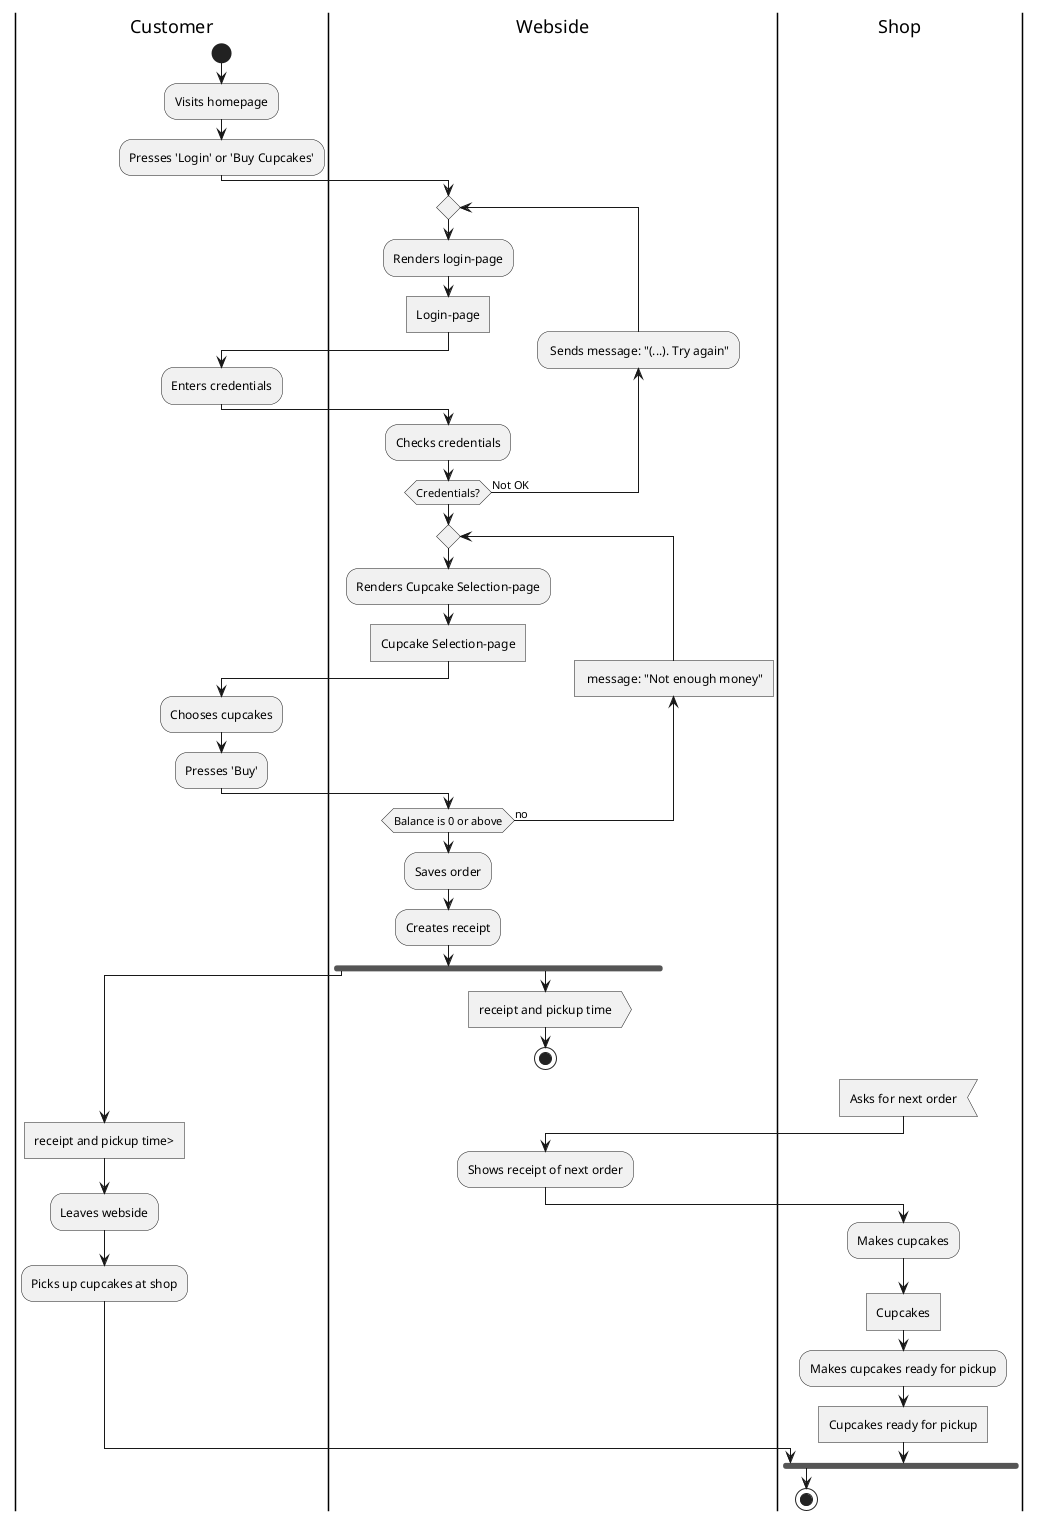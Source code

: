 @startuml
'https://plantuml.com/activity-diagram-beta


|Customer|

start
:Visits homepage;
:Presses 'Login' or 'Buy Cupcakes';
|Webside|
repeat
:Renders login-page;
:Login-page]
|Customer|
:Enters credentials;
|Webside|

backward: Sends message: "(...). Try again";

:Checks credentials;
repeat while (Credentials?) is (Not OK)

|Webside|
repeat
:Renders Cupcake Selection-page;
:Cupcake Selection-page]
|Customer|
:Chooses cupcakes;
:Presses 'Buy';
|Webside|

backward: message: "Not enough money"]

repeat while (Balance is 0 or above) is (no)
:Saves order;
:Creates receipt;
fork
|Customer|
:receipt and pickup time>]
:Leaves webside;
:Picks up cupcakes at shop;
fork again
|Webside|
:receipt and pickup time>
stop
|Shop|
:Asks for next order<
|Webside|
:Shows receipt of next order;

|Shop|
:Makes cupcakes;
:Cupcakes]
:Makes cupcakes ready for pickup;
:Cupcakes ready for pickup]
end fork
stop

@enduml
